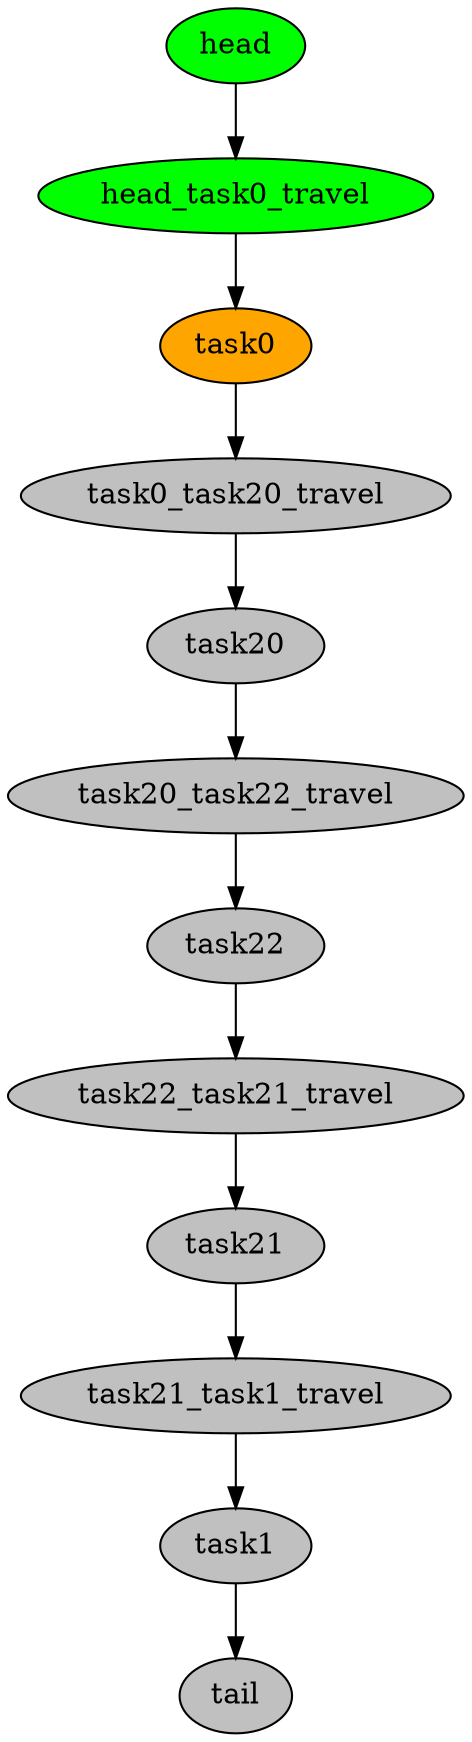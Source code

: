 digraph timeline {
head[label="head",style=filled,fillcolor=green,fontcolor=black];
head_task0_travel[label="head_task0_travel",style=filled,fillcolor=green,fontcolor=black];
task0[label="task0",style=filled,fillcolor=orange,fontcolor=black];
task0_task20_travel[label="task0_task20_travel",style=filled,fillcolor=gray,fontcolor=black];
task20[label="task20",style=filled,fillcolor=gray,fontcolor=black];
task20_task22_travel[label="task20_task22_travel",style=filled,fillcolor=gray,fontcolor=black];
task22[label="task22",style=filled,fillcolor=gray,fontcolor=black];
task22_task21_travel[label="task22_task21_travel",style=filled,fillcolor=gray,fontcolor=black];
task21[label="task21",style=filled,fillcolor=gray,fontcolor=black];
task21_task1_travel[label="task21_task1_travel",style=filled,fillcolor=gray,fontcolor=black];
task1[label="task1",style=filled,fillcolor=gray,fontcolor=black];
tail[label="tail",style=filled,fillcolor=gray,fontcolor=black];
"head"->"head_task0_travel"[color=black];
"head_task0_travel"->"task0"[color=black];
"task0"->"task0_task20_travel"[color=black];
"task0_task20_travel"->"task20"[color=black];
"task20"->"task20_task22_travel"[color=black];
"task20_task22_travel"->"task22"[color=black];
"task22"->"task22_task21_travel"[color=black];
"task22_task21_travel"->"task21"[color=black];
"task21"->"task21_task1_travel"[color=black];
"task21_task1_travel"->"task1"[color=black];
"task1"->"tail"[color=black];
}
